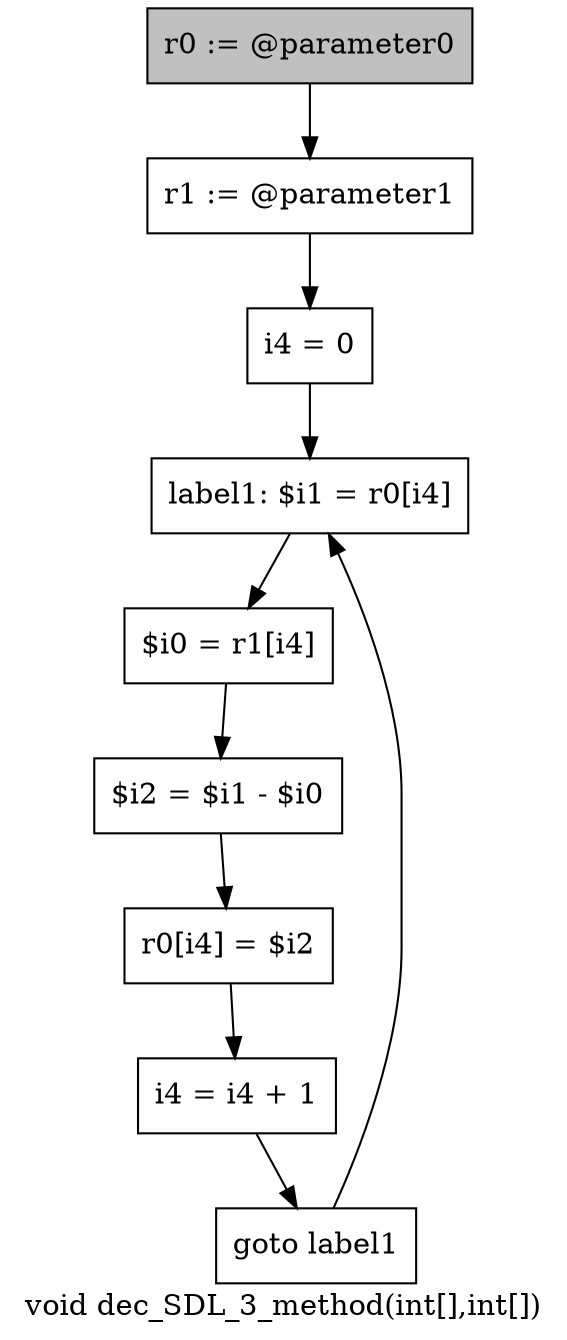 digraph "void dec_SDL_3_method(int[],int[])" {
    label="void dec_SDL_3_method(int[],int[])";
    node [shape=box];
    "0" [style=filled,fillcolor=gray,label="r0 := @parameter0",];
    "1" [label="r1 := @parameter1",];
    "0"->"1";
    "2" [label="i4 = 0",];
    "1"->"2";
    "3" [label="label1: $i1 = r0[i4]",];
    "2"->"3";
    "4" [label="$i0 = r1[i4]",];
    "3"->"4";
    "5" [label="$i2 = $i1 - $i0",];
    "4"->"5";
    "6" [label="r0[i4] = $i2",];
    "5"->"6";
    "7" [label="i4 = i4 + 1",];
    "6"->"7";
    "8" [label="goto label1",];
    "7"->"8";
    "8"->"3";
}
